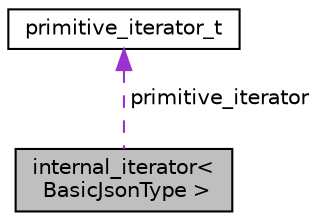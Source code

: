 digraph "internal_iterator&lt; BasicJsonType &gt;"
{
 // LATEX_PDF_SIZE
  edge [fontname="Helvetica",fontsize="10",labelfontname="Helvetica",labelfontsize="10"];
  node [fontname="Helvetica",fontsize="10",shape=record];
  Node1 [label="internal_iterator\<\l BasicJsonType \>",height=0.2,width=0.4,color="black", fillcolor="grey75", style="filled", fontcolor="black",tooltip="an iterator value"];
  Node2 -> Node1 [dir="back",color="darkorchid3",fontsize="10",style="dashed",label=" primitive_iterator" ,fontname="Helvetica"];
  Node2 [label="primitive_iterator_t",height=0.2,width=0.4,color="black", fillcolor="white", style="filled",URL="$classdetail_1_1primitive__iterator__t.html",tooltip=" "];
}
